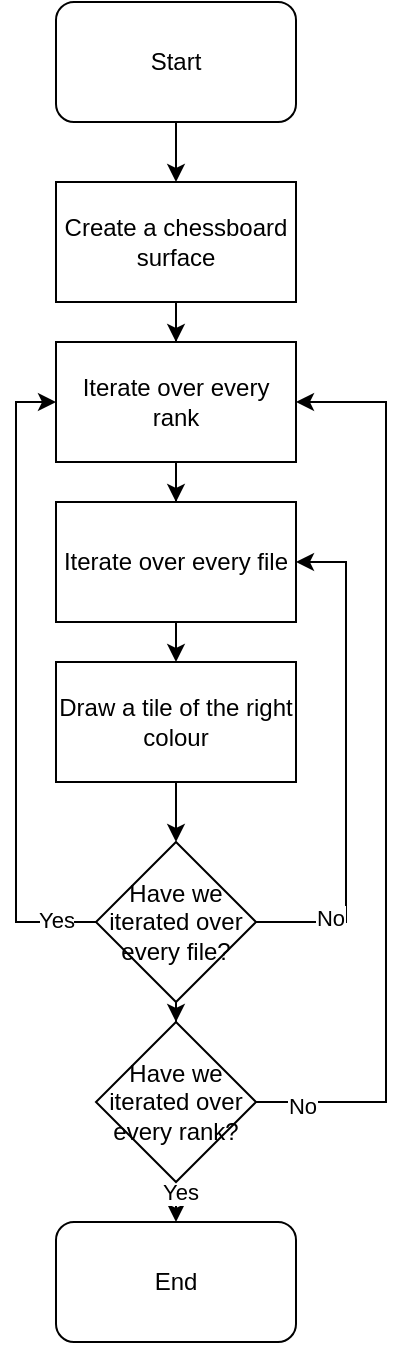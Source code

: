 <mxfile version="24.7.7">
  <diagram name="Page-1" id="NkkOo4ZWANbX8L9rQ3j4">
    <mxGraphModel dx="1434" dy="776" grid="1" gridSize="10" guides="1" tooltips="1" connect="1" arrows="1" fold="1" page="1" pageScale="1" pageWidth="850" pageHeight="1100" math="0" shadow="0">
      <root>
        <mxCell id="0" />
        <mxCell id="1" parent="0" />
        <mxCell id="uYGm-B8dJiQchOk2_2rw-2" style="edgeStyle=orthogonalEdgeStyle;rounded=0;orthogonalLoop=1;jettySize=auto;html=1;exitX=0.5;exitY=1;exitDx=0;exitDy=0;" edge="1" parent="1" source="Qm6euWS13BV0DkDbtk02-1" target="uYGm-B8dJiQchOk2_2rw-1">
          <mxGeometry relative="1" as="geometry" />
        </mxCell>
        <mxCell id="Qm6euWS13BV0DkDbtk02-1" value="Start" style="rounded=1;whiteSpace=wrap;html=1;" parent="1" vertex="1">
          <mxGeometry x="365" y="30" width="120" height="60" as="geometry" />
        </mxCell>
        <mxCell id="uYGm-B8dJiQchOk2_2rw-8" style="edgeStyle=orthogonalEdgeStyle;rounded=0;orthogonalLoop=1;jettySize=auto;html=1;exitX=0.5;exitY=1;exitDx=0;exitDy=0;" edge="1" parent="1" source="uYGm-B8dJiQchOk2_2rw-1" target="uYGm-B8dJiQchOk2_2rw-3">
          <mxGeometry relative="1" as="geometry" />
        </mxCell>
        <mxCell id="uYGm-B8dJiQchOk2_2rw-1" value="Create a chessboard surface" style="rounded=0;whiteSpace=wrap;html=1;" vertex="1" parent="1">
          <mxGeometry x="365" y="120" width="120" height="60" as="geometry" />
        </mxCell>
        <mxCell id="uYGm-B8dJiQchOk2_2rw-6" style="edgeStyle=orthogonalEdgeStyle;rounded=0;orthogonalLoop=1;jettySize=auto;html=1;exitX=0.5;exitY=1;exitDx=0;exitDy=0;" edge="1" parent="1" source="uYGm-B8dJiQchOk2_2rw-3" target="uYGm-B8dJiQchOk2_2rw-4">
          <mxGeometry relative="1" as="geometry" />
        </mxCell>
        <mxCell id="uYGm-B8dJiQchOk2_2rw-3" value="Iterate over every rank" style="rounded=0;whiteSpace=wrap;html=1;" vertex="1" parent="1">
          <mxGeometry x="365" y="200" width="120" height="60" as="geometry" />
        </mxCell>
        <mxCell id="uYGm-B8dJiQchOk2_2rw-7" style="edgeStyle=orthogonalEdgeStyle;rounded=0;orthogonalLoop=1;jettySize=auto;html=1;exitX=0.5;exitY=1;exitDx=0;exitDy=0;entryX=0.5;entryY=0;entryDx=0;entryDy=0;" edge="1" parent="1" source="uYGm-B8dJiQchOk2_2rw-4" target="uYGm-B8dJiQchOk2_2rw-5">
          <mxGeometry relative="1" as="geometry" />
        </mxCell>
        <mxCell id="uYGm-B8dJiQchOk2_2rw-4" value="Iterate over every file" style="rounded=0;whiteSpace=wrap;html=1;" vertex="1" parent="1">
          <mxGeometry x="365" y="280" width="120" height="60" as="geometry" />
        </mxCell>
        <mxCell id="uYGm-B8dJiQchOk2_2rw-14" style="edgeStyle=orthogonalEdgeStyle;rounded=0;orthogonalLoop=1;jettySize=auto;html=1;exitX=0.5;exitY=1;exitDx=0;exitDy=0;entryX=0.5;entryY=0;entryDx=0;entryDy=0;" edge="1" parent="1" source="uYGm-B8dJiQchOk2_2rw-5" target="uYGm-B8dJiQchOk2_2rw-9">
          <mxGeometry relative="1" as="geometry" />
        </mxCell>
        <mxCell id="uYGm-B8dJiQchOk2_2rw-5" value="Draw a tile of the right colour" style="rounded=0;whiteSpace=wrap;html=1;" vertex="1" parent="1">
          <mxGeometry x="365" y="360" width="120" height="60" as="geometry" />
        </mxCell>
        <mxCell id="uYGm-B8dJiQchOk2_2rw-10" style="edgeStyle=orthogonalEdgeStyle;rounded=0;orthogonalLoop=1;jettySize=auto;html=1;exitX=0;exitY=0.5;exitDx=0;exitDy=0;entryX=0;entryY=0.5;entryDx=0;entryDy=0;" edge="1" parent="1" source="uYGm-B8dJiQchOk2_2rw-9" target="uYGm-B8dJiQchOk2_2rw-3">
          <mxGeometry relative="1" as="geometry" />
        </mxCell>
        <mxCell id="uYGm-B8dJiQchOk2_2rw-12" value="Yes" style="edgeLabel;html=1;align=center;verticalAlign=middle;resizable=0;points=[];" vertex="1" connectable="0" parent="uYGm-B8dJiQchOk2_2rw-10">
          <mxGeometry x="-0.875" y="-1" relative="1" as="geometry">
            <mxPoint as="offset" />
          </mxGeometry>
        </mxCell>
        <mxCell id="uYGm-B8dJiQchOk2_2rw-11" style="edgeStyle=orthogonalEdgeStyle;rounded=0;orthogonalLoop=1;jettySize=auto;html=1;exitX=1;exitY=0.5;exitDx=0;exitDy=0;entryX=1;entryY=0.5;entryDx=0;entryDy=0;" edge="1" parent="1" source="uYGm-B8dJiQchOk2_2rw-9" target="uYGm-B8dJiQchOk2_2rw-4">
          <mxGeometry relative="1" as="geometry">
            <Array as="points">
              <mxPoint x="510" y="490" />
              <mxPoint x="510" y="310" />
            </Array>
          </mxGeometry>
        </mxCell>
        <mxCell id="uYGm-B8dJiQchOk2_2rw-13" value="No" style="edgeLabel;html=1;align=center;verticalAlign=middle;resizable=0;points=[];" vertex="1" connectable="0" parent="uYGm-B8dJiQchOk2_2rw-11">
          <mxGeometry x="-0.706" y="2" relative="1" as="geometry">
            <mxPoint as="offset" />
          </mxGeometry>
        </mxCell>
        <mxCell id="uYGm-B8dJiQchOk2_2rw-21" style="edgeStyle=orthogonalEdgeStyle;rounded=0;orthogonalLoop=1;jettySize=auto;html=1;exitX=0.5;exitY=1;exitDx=0;exitDy=0;" edge="1" parent="1" source="uYGm-B8dJiQchOk2_2rw-9" target="uYGm-B8dJiQchOk2_2rw-16">
          <mxGeometry relative="1" as="geometry" />
        </mxCell>
        <mxCell id="uYGm-B8dJiQchOk2_2rw-9" value="Have we iterated over every file?" style="rhombus;whiteSpace=wrap;html=1;" vertex="1" parent="1">
          <mxGeometry x="385" y="450" width="80" height="80" as="geometry" />
        </mxCell>
        <mxCell id="uYGm-B8dJiQchOk2_2rw-17" style="edgeStyle=orthogonalEdgeStyle;rounded=0;orthogonalLoop=1;jettySize=auto;html=1;exitX=1;exitY=0.5;exitDx=0;exitDy=0;entryX=1;entryY=0.5;entryDx=0;entryDy=0;" edge="1" parent="1" source="uYGm-B8dJiQchOk2_2rw-16" target="uYGm-B8dJiQchOk2_2rw-3">
          <mxGeometry relative="1" as="geometry">
            <Array as="points">
              <mxPoint x="530" y="580" />
              <mxPoint x="530" y="230" />
            </Array>
          </mxGeometry>
        </mxCell>
        <mxCell id="uYGm-B8dJiQchOk2_2rw-25" value="No" style="edgeLabel;html=1;align=center;verticalAlign=middle;resizable=0;points=[];" vertex="1" connectable="0" parent="uYGm-B8dJiQchOk2_2rw-17">
          <mxGeometry x="-0.9" y="-2" relative="1" as="geometry">
            <mxPoint as="offset" />
          </mxGeometry>
        </mxCell>
        <mxCell id="uYGm-B8dJiQchOk2_2rw-23" style="edgeStyle=orthogonalEdgeStyle;rounded=0;orthogonalLoop=1;jettySize=auto;html=1;exitX=0.5;exitY=1;exitDx=0;exitDy=0;entryX=0.5;entryY=0;entryDx=0;entryDy=0;" edge="1" parent="1" source="uYGm-B8dJiQchOk2_2rw-16" target="uYGm-B8dJiQchOk2_2rw-22">
          <mxGeometry relative="1" as="geometry" />
        </mxCell>
        <mxCell id="uYGm-B8dJiQchOk2_2rw-24" value="Yes" style="edgeLabel;html=1;align=center;verticalAlign=middle;resizable=0;points=[];" vertex="1" connectable="0" parent="uYGm-B8dJiQchOk2_2rw-23">
          <mxGeometry x="-0.5" y="2" relative="1" as="geometry">
            <mxPoint as="offset" />
          </mxGeometry>
        </mxCell>
        <mxCell id="uYGm-B8dJiQchOk2_2rw-16" value="Have we iterated over every rank?" style="rhombus;whiteSpace=wrap;html=1;" vertex="1" parent="1">
          <mxGeometry x="385" y="540" width="80" height="80" as="geometry" />
        </mxCell>
        <mxCell id="uYGm-B8dJiQchOk2_2rw-22" value="End" style="rounded=1;whiteSpace=wrap;html=1;" vertex="1" parent="1">
          <mxGeometry x="365" y="640" width="120" height="60" as="geometry" />
        </mxCell>
      </root>
    </mxGraphModel>
  </diagram>
</mxfile>
